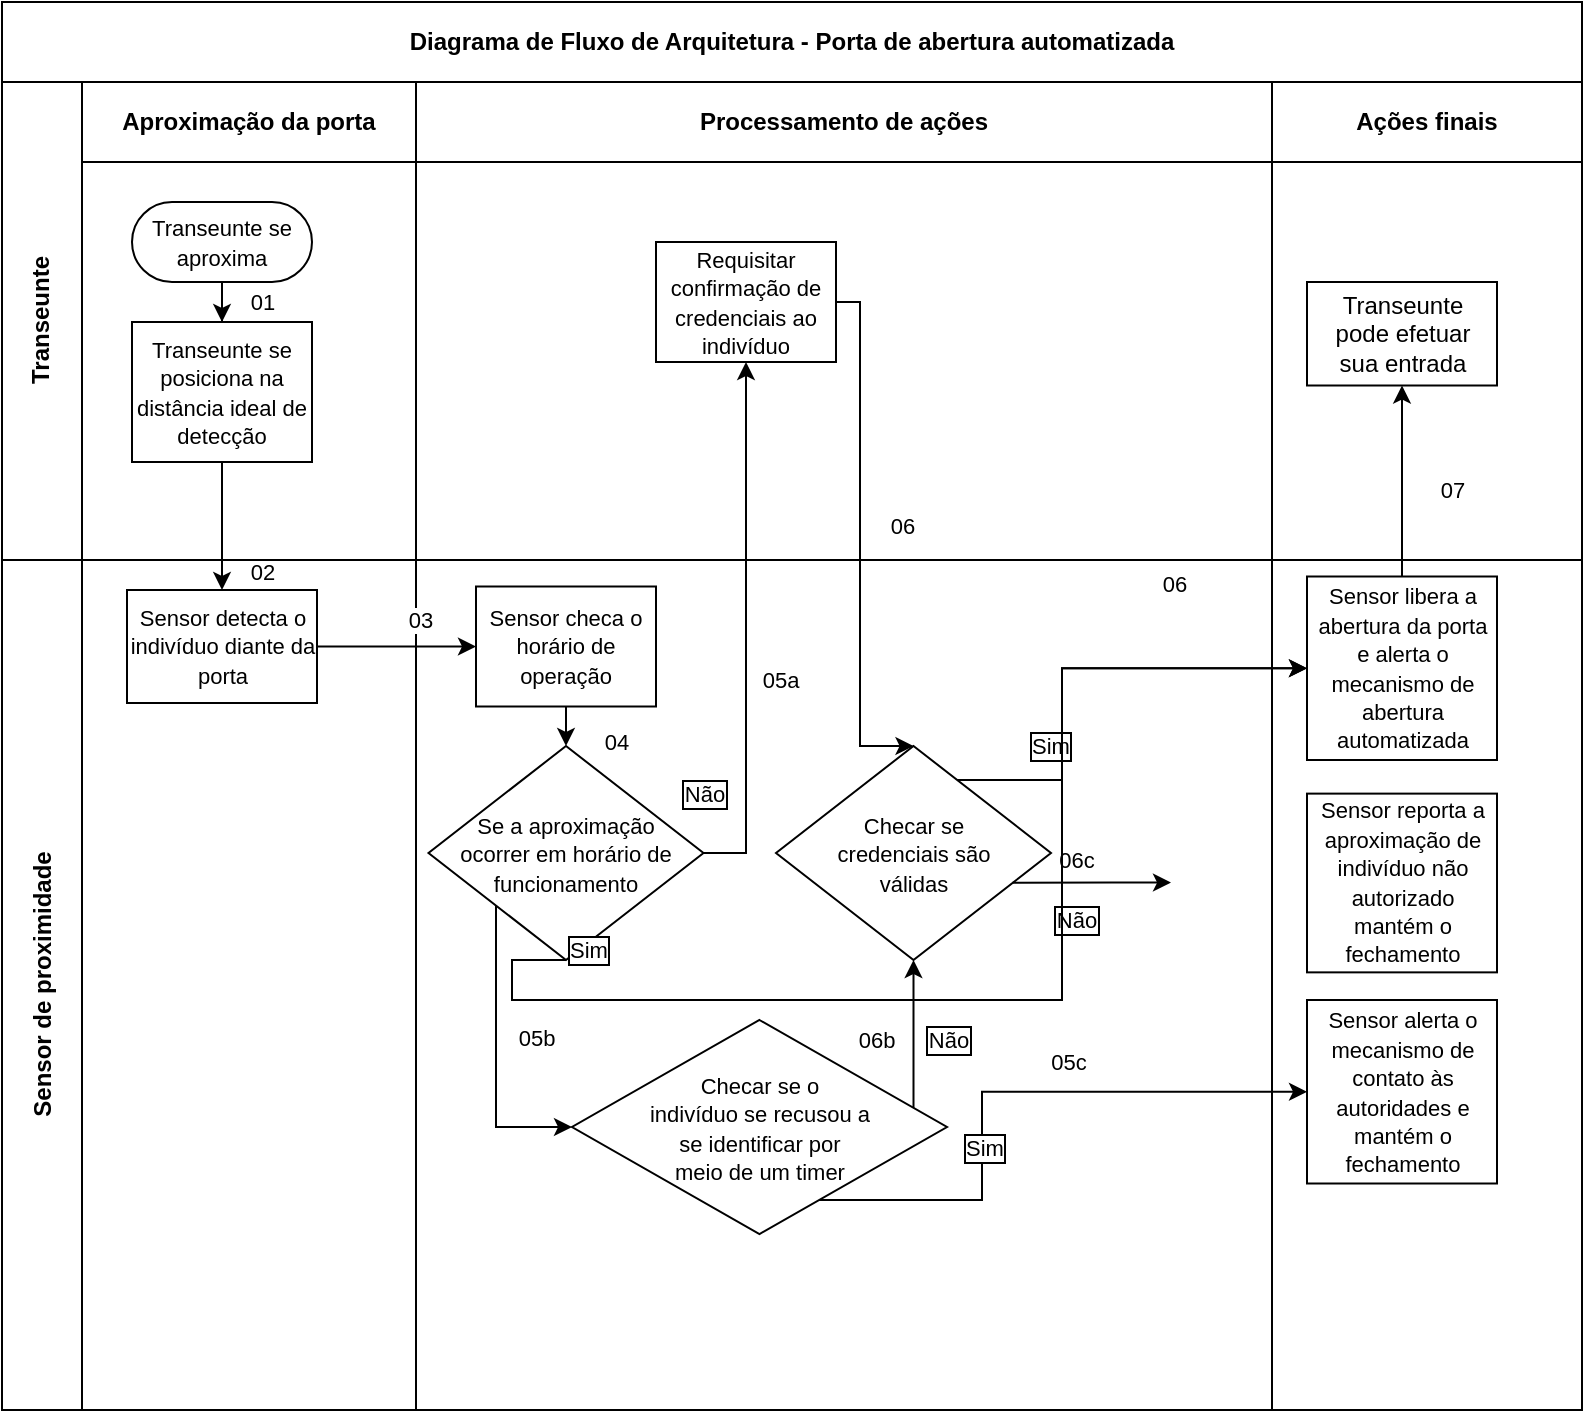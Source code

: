 <mxfile version="13.6.4" type="github">
  <diagram id="kgpKYQtTHZ0yAKxKKP6v" name="Page-1">
    <mxGraphModel dx="1422" dy="797" grid="1" gridSize="10" guides="1" tooltips="1" connect="1" arrows="1" fold="1" page="1" pageScale="1" pageWidth="850" pageHeight="1100" math="0" shadow="0">
      <root>
        <mxCell id="0" />
        <mxCell id="1" parent="0" />
        <mxCell id="3nuBFxr9cyL0pnOWT2aG-1" value="Diagrama de Fluxo de Arquitetura - Porta de abertura automatizada" style="shape=table;childLayout=tableLayout;rowLines=0;columnLines=0;startSize=40;html=1;whiteSpace=wrap;collapsible=0;recursiveResize=0;expand=0;fontStyle=1" parent="1" vertex="1">
          <mxGeometry x="30" y="100" width="790" height="704" as="geometry" />
        </mxCell>
        <mxCell id="3nuBFxr9cyL0pnOWT2aG-2" value="" style="edgeStyle=orthogonalEdgeStyle;rounded=0;orthogonalLoop=1;jettySize=auto;html=1;" parent="3nuBFxr9cyL0pnOWT2aG-1" source="3nuBFxr9cyL0pnOWT2aG-7" target="3nuBFxr9cyL0pnOWT2aG-17" edge="1">
          <mxGeometry relative="1" as="geometry" />
        </mxCell>
        <mxCell id="zc3OXPmS9KC0s0hsTYdk-38" value="02" style="edgeLabel;html=1;align=center;verticalAlign=middle;resizable=0;points=[];" vertex="1" connectable="0" parent="3nuBFxr9cyL0pnOWT2aG-2">
          <mxGeometry x="0.306" relative="1" as="geometry">
            <mxPoint x="20" y="12.44" as="offset" />
          </mxGeometry>
        </mxCell>
        <mxCell id="3nuBFxr9cyL0pnOWT2aG-3" value="&lt;div&gt;Transeunte&lt;/div&gt;" style="swimlane;horizontal=0;points=[[0,0.5],[1,0.5]];portConstraint=eastwest;startSize=40;html=1;whiteSpace=wrap;collapsible=0;recursiveResize=0;expand=0;" parent="3nuBFxr9cyL0pnOWT2aG-1" vertex="1">
          <mxGeometry y="40" width="790" height="239" as="geometry" />
        </mxCell>
        <mxCell id="3nuBFxr9cyL0pnOWT2aG-4" value="Aproximação da porta" style="swimlane;connectable=0;startSize=40;html=1;whiteSpace=wrap;collapsible=0;recursiveResize=0;expand=0;" parent="3nuBFxr9cyL0pnOWT2aG-3" vertex="1">
          <mxGeometry x="40" width="167" height="239" as="geometry" />
        </mxCell>
        <mxCell id="3nuBFxr9cyL0pnOWT2aG-5" style="edgeStyle=orthogonalEdgeStyle;rounded=0;orthogonalLoop=1;jettySize=auto;html=1;" parent="3nuBFxr9cyL0pnOWT2aG-4" source="3nuBFxr9cyL0pnOWT2aG-6" target="3nuBFxr9cyL0pnOWT2aG-7" edge="1">
          <mxGeometry relative="1" as="geometry" />
        </mxCell>
        <mxCell id="zc3OXPmS9KC0s0hsTYdk-37" value="01" style="edgeLabel;html=1;align=center;verticalAlign=middle;resizable=0;points=[];labelBorderColor=none;" vertex="1" connectable="0" parent="3nuBFxr9cyL0pnOWT2aG-5">
          <mxGeometry x="0.508" y="1" relative="1" as="geometry">
            <mxPoint x="19" y="4.65" as="offset" />
          </mxGeometry>
        </mxCell>
        <mxCell id="3nuBFxr9cyL0pnOWT2aG-6" value="&lt;font style=&quot;font-size: 11px&quot;&gt;Transeunte se aproxima&lt;/font&gt;" style="rounded=1;whiteSpace=wrap;html=1;arcSize=50;" parent="3nuBFxr9cyL0pnOWT2aG-4" vertex="1">
          <mxGeometry x="25" y="60" width="90" height="40" as="geometry" />
        </mxCell>
        <mxCell id="3nuBFxr9cyL0pnOWT2aG-7" value="&lt;font style=&quot;font-size: 11px&quot;&gt;Transeunte se posiciona na distância ideal de detecção&lt;/font&gt;" style="rounded=0;whiteSpace=wrap;html=1;" parent="3nuBFxr9cyL0pnOWT2aG-4" vertex="1">
          <mxGeometry x="25" y="120" width="90" height="70" as="geometry" />
        </mxCell>
        <mxCell id="3nuBFxr9cyL0pnOWT2aG-8" value="Processamento de ações" style="swimlane;connectable=0;startSize=40;html=1;whiteSpace=wrap;collapsible=0;recursiveResize=0;expand=0;" parent="3nuBFxr9cyL0pnOWT2aG-3" vertex="1">
          <mxGeometry x="207" width="428" height="239" as="geometry" />
        </mxCell>
        <mxCell id="zc3OXPmS9KC0s0hsTYdk-14" value="&lt;font style=&quot;font-size: 11px&quot;&gt;Requisitar confirmação de credenciais ao indivíduo&lt;/font&gt;" style="rounded=0;whiteSpace=wrap;html=1;" vertex="1" parent="3nuBFxr9cyL0pnOWT2aG-8">
          <mxGeometry x="120" y="80" width="90" height="60" as="geometry" />
        </mxCell>
        <mxCell id="3nuBFxr9cyL0pnOWT2aG-11" value="Ações finais" style="swimlane;connectable=0;startSize=40;html=1;whiteSpace=wrap;collapsible=0;recursiveResize=0;expand=0;" parent="3nuBFxr9cyL0pnOWT2aG-3" vertex="1">
          <mxGeometry x="635" width="155" height="239" as="geometry" />
        </mxCell>
        <mxCell id="zc3OXPmS9KC0s0hsTYdk-35" value="&lt;div&gt;Transeunte&lt;/div&gt;&lt;div&gt; pode efetuar&lt;/div&gt;&lt;div&gt; sua entrada&lt;/div&gt;" style="rounded=0;whiteSpace=wrap;html=1;" vertex="1" parent="3nuBFxr9cyL0pnOWT2aG-11">
          <mxGeometry x="17.5" y="100" width="95" height="51.75" as="geometry" />
        </mxCell>
        <mxCell id="3nuBFxr9cyL0pnOWT2aG-15" value="&lt;div&gt;Sensor de proximidade&lt;/div&gt;" style="swimlane;horizontal=0;points=[[0,0.5],[1,0.5]];portConstraint=eastwest;startSize=40;html=1;whiteSpace=wrap;collapsible=0;recursiveResize=0;expand=0;" parent="3nuBFxr9cyL0pnOWT2aG-1" vertex="1">
          <mxGeometry y="279" width="790" height="425" as="geometry" />
        </mxCell>
        <mxCell id="3nuBFxr9cyL0pnOWT2aG-16" value="" style="swimlane;connectable=0;startSize=0;html=1;whiteSpace=wrap;collapsible=0;recursiveResize=0;expand=0;" parent="3nuBFxr9cyL0pnOWT2aG-15" vertex="1">
          <mxGeometry x="40" width="167" height="425" as="geometry" />
        </mxCell>
        <mxCell id="3nuBFxr9cyL0pnOWT2aG-17" value="&lt;font style=&quot;font-size: 11px&quot;&gt;Sensor detecta o indivíduo diante da porta&lt;/font&gt;" style="rounded=0;whiteSpace=wrap;html=1;" parent="3nuBFxr9cyL0pnOWT2aG-16" vertex="1">
          <mxGeometry x="22.5" y="15.0" width="95" height="56.5" as="geometry" />
        </mxCell>
        <mxCell id="3nuBFxr9cyL0pnOWT2aG-18" value="" style="swimlane;connectable=0;startSize=0;html=1;whiteSpace=wrap;collapsible=0;recursiveResize=0;expand=0;" parent="3nuBFxr9cyL0pnOWT2aG-15" vertex="1">
          <mxGeometry x="207" width="428" height="425" as="geometry" />
        </mxCell>
        <mxCell id="zc3OXPmS9KC0s0hsTYdk-5" style="edgeStyle=orthogonalEdgeStyle;rounded=0;orthogonalLoop=1;jettySize=auto;html=1;exitX=0.5;exitY=1;exitDx=0;exitDy=0;entryX=0.5;entryY=0;entryDx=0;entryDy=0;" edge="1" parent="3nuBFxr9cyL0pnOWT2aG-18" source="3nuBFxr9cyL0pnOWT2aG-9" target="zc3OXPmS9KC0s0hsTYdk-2">
          <mxGeometry relative="1" as="geometry" />
        </mxCell>
        <mxCell id="zc3OXPmS9KC0s0hsTYdk-40" value="04" style="edgeLabel;html=1;align=center;verticalAlign=middle;resizable=0;points=[];" vertex="1" connectable="0" parent="zc3OXPmS9KC0s0hsTYdk-5">
          <mxGeometry x="-0.567" relative="1" as="geometry">
            <mxPoint x="25" y="12.56" as="offset" />
          </mxGeometry>
        </mxCell>
        <mxCell id="zc3OXPmS9KC0s0hsTYdk-28" style="edgeStyle=orthogonalEdgeStyle;rounded=0;orthogonalLoop=1;jettySize=auto;html=1;exitX=0;exitY=0.5;exitDx=0;exitDy=0;entryX=0;entryY=0.5;entryDx=0;entryDy=0;" edge="1" parent="3nuBFxr9cyL0pnOWT2aG-18" source="zc3OXPmS9KC0s0hsTYdk-2" target="zc3OXPmS9KC0s0hsTYdk-25">
          <mxGeometry relative="1" as="geometry">
            <Array as="points">
              <mxPoint x="40" y="147" />
              <mxPoint x="40" y="284" />
            </Array>
          </mxGeometry>
        </mxCell>
        <mxCell id="zc3OXPmS9KC0s0hsTYdk-42" value="05b" style="edgeLabel;html=1;align=center;verticalAlign=middle;resizable=0;points=[];" vertex="1" connectable="0" parent="zc3OXPmS9KC0s0hsTYdk-28">
          <mxGeometry x="0.202" relative="1" as="geometry">
            <mxPoint x="20" as="offset" />
          </mxGeometry>
        </mxCell>
        <mxCell id="3nuBFxr9cyL0pnOWT2aG-9" value="&lt;font style=&quot;font-size: 11px&quot;&gt;Sensor checa o horário de operação&lt;/font&gt;" style="rounded=0;whiteSpace=wrap;html=1;" parent="3nuBFxr9cyL0pnOWT2aG-18" vertex="1">
          <mxGeometry x="30" y="13.25" width="90" height="60" as="geometry" />
        </mxCell>
        <mxCell id="zc3OXPmS9KC0s0hsTYdk-2" value="&lt;div&gt;&lt;font style=&quot;font-size: 11px&quot;&gt;Se a aproximação &lt;br&gt;&lt;/font&gt;&lt;/div&gt;&lt;div&gt;&lt;font style=&quot;font-size: 11px&quot;&gt;ocorrer em horário de funcionamento&lt;/font&gt;&lt;/div&gt;" style="rhombus;whiteSpace=wrap;html=1;" vertex="1" parent="3nuBFxr9cyL0pnOWT2aG-18">
          <mxGeometry x="6.25" y="93" width="137.5" height="107" as="geometry" />
        </mxCell>
        <mxCell id="zc3OXPmS9KC0s0hsTYdk-18" value="&lt;div&gt;&lt;font style=&quot;font-size: 11px&quot;&gt;Checar se &lt;br&gt;&lt;/font&gt;&lt;/div&gt;&lt;div&gt;&lt;font style=&quot;font-size: 11px&quot;&gt;credenciais são &lt;br&gt;&lt;/font&gt;&lt;/div&gt;&lt;div&gt;&lt;font style=&quot;font-size: 11px&quot;&gt;válidas&lt;/font&gt;&lt;/div&gt;" style="rhombus;whiteSpace=wrap;html=1;" vertex="1" parent="3nuBFxr9cyL0pnOWT2aG-18">
          <mxGeometry x="180" y="93" width="137.5" height="107" as="geometry" />
        </mxCell>
        <mxCell id="zc3OXPmS9KC0s0hsTYdk-29" style="edgeStyle=orthogonalEdgeStyle;rounded=0;orthogonalLoop=1;jettySize=auto;html=1;entryX=0.5;entryY=1;entryDx=0;entryDy=0;" edge="1" parent="3nuBFxr9cyL0pnOWT2aG-18" source="zc3OXPmS9KC0s0hsTYdk-25" target="zc3OXPmS9KC0s0hsTYdk-18">
          <mxGeometry relative="1" as="geometry">
            <Array as="points">
              <mxPoint x="249" y="230" />
            </Array>
          </mxGeometry>
        </mxCell>
        <mxCell id="zc3OXPmS9KC0s0hsTYdk-30" value="Não" style="edgeLabel;html=1;align=center;verticalAlign=middle;resizable=0;points=[];labelBorderColor=#000000;" vertex="1" connectable="0" parent="zc3OXPmS9KC0s0hsTYdk-29">
          <mxGeometry x="-0.368" relative="1" as="geometry">
            <mxPoint x="16.69" y="-10.64" as="offset" />
          </mxGeometry>
        </mxCell>
        <mxCell id="zc3OXPmS9KC0s0hsTYdk-46" value="06b" style="edgeLabel;html=1;align=center;verticalAlign=middle;resizable=0;points=[];" vertex="1" connectable="0" parent="zc3OXPmS9KC0s0hsTYdk-29">
          <mxGeometry x="-0.163" relative="1" as="geometry">
            <mxPoint x="-18.8" y="-3.17" as="offset" />
          </mxGeometry>
        </mxCell>
        <mxCell id="zc3OXPmS9KC0s0hsTYdk-33" style="edgeStyle=orthogonalEdgeStyle;rounded=0;orthogonalLoop=1;jettySize=auto;html=1;entryX=0;entryY=0.5;entryDx=0;entryDy=0;" edge="1" parent="3nuBFxr9cyL0pnOWT2aG-18">
          <mxGeometry relative="1" as="geometry">
            <mxPoint x="298.199" y="161.32" as="sourcePoint" />
            <mxPoint x="377.5" y="161.295" as="targetPoint" />
            <Array as="points">
              <mxPoint x="348" y="160.8" />
            </Array>
          </mxGeometry>
        </mxCell>
        <mxCell id="zc3OXPmS9KC0s0hsTYdk-34" value="Não" style="edgeLabel;html=1;align=center;verticalAlign=middle;resizable=0;points=[];labelBorderColor=#000000;" vertex="1" connectable="0" parent="zc3OXPmS9KC0s0hsTYdk-33">
          <mxGeometry x="-0.415" y="-1" relative="1" as="geometry">
            <mxPoint x="8.6" y="17.68" as="offset" />
          </mxGeometry>
        </mxCell>
        <mxCell id="zc3OXPmS9KC0s0hsTYdk-48" value="06c" style="edgeLabel;html=1;align=center;verticalAlign=middle;resizable=0;points=[];" vertex="1" connectable="0" parent="zc3OXPmS9KC0s0hsTYdk-33">
          <mxGeometry x="-0.334" y="-1" relative="1" as="geometry">
            <mxPoint x="5.4" y="-12.32" as="offset" />
          </mxGeometry>
        </mxCell>
        <mxCell id="zc3OXPmS9KC0s0hsTYdk-25" value="&lt;div&gt;&lt;font style=&quot;font-size: 11px&quot;&gt;Checar se o &lt;br&gt;&lt;/font&gt;&lt;/div&gt;&lt;div&gt;&lt;font style=&quot;font-size: 11px&quot;&gt;indivíduo se recusou a &lt;br&gt;&lt;/font&gt;&lt;/div&gt;&lt;div&gt;&lt;font style=&quot;font-size: 11px&quot;&gt;se identificar por &lt;br&gt;&lt;/font&gt;&lt;/div&gt;&lt;div&gt;&lt;font style=&quot;font-size: 11px&quot;&gt;meio de um timer&lt;/font&gt;&lt;/div&gt;" style="rhombus;whiteSpace=wrap;html=1;" vertex="1" parent="3nuBFxr9cyL0pnOWT2aG-18">
          <mxGeometry x="78" y="230" width="187.5" height="107" as="geometry" />
        </mxCell>
        <mxCell id="3nuBFxr9cyL0pnOWT2aG-23" value="" style="swimlane;connectable=0;startSize=0;html=1;whiteSpace=wrap;collapsible=0;recursiveResize=0;expand=0;" parent="3nuBFxr9cyL0pnOWT2aG-15" vertex="1">
          <mxGeometry x="635" width="155" height="425" as="geometry" />
        </mxCell>
        <mxCell id="zc3OXPmS9KC0s0hsTYdk-9" value="&lt;font style=&quot;font-size: 11px&quot;&gt;Sensor libera a abertura da porta e alerta o mecanismo de abertura automatizada&lt;/font&gt;" style="rounded=0;whiteSpace=wrap;html=1;" vertex="1" parent="3nuBFxr9cyL0pnOWT2aG-23">
          <mxGeometry x="17.5" y="8.25" width="95" height="91.75" as="geometry" />
        </mxCell>
        <mxCell id="zc3OXPmS9KC0s0hsTYdk-11" value="&lt;font style=&quot;font-size: 11px&quot;&gt;Sensor reporta a aproximação de indivíduo não autorizado mantém o fechamento&lt;br&gt;&lt;/font&gt;" style="rounded=0;whiteSpace=wrap;html=1;" vertex="1" parent="3nuBFxr9cyL0pnOWT2aG-23">
          <mxGeometry x="17.5" y="116.81" width="95" height="89.37" as="geometry" />
        </mxCell>
        <mxCell id="zc3OXPmS9KC0s0hsTYdk-12" value="&lt;font style=&quot;font-size: 11px&quot;&gt;Sensor alerta o mecanismo de contato às autoridades e mantém o fechamento&lt;/font&gt;" style="rounded=0;whiteSpace=wrap;html=1;" vertex="1" parent="3nuBFxr9cyL0pnOWT2aG-23">
          <mxGeometry x="17.5" y="220" width="95" height="91.75" as="geometry" />
        </mxCell>
        <mxCell id="zc3OXPmS9KC0s0hsTYdk-10" style="edgeStyle=orthogonalEdgeStyle;rounded=0;orthogonalLoop=1;jettySize=auto;html=1;entryX=0;entryY=0.5;entryDx=0;entryDy=0;" edge="1" parent="3nuBFxr9cyL0pnOWT2aG-15" source="3nuBFxr9cyL0pnOWT2aG-17" target="3nuBFxr9cyL0pnOWT2aG-9">
          <mxGeometry relative="1" as="geometry" />
        </mxCell>
        <mxCell id="zc3OXPmS9KC0s0hsTYdk-39" value="&lt;div&gt;03&lt;/div&gt;" style="edgeLabel;html=1;align=center;verticalAlign=middle;resizable=0;points=[];" vertex="1" connectable="0" parent="zc3OXPmS9KC0s0hsTYdk-10">
          <mxGeometry x="0.289" y="1" relative="1" as="geometry">
            <mxPoint y="-12.29" as="offset" />
          </mxGeometry>
        </mxCell>
        <mxCell id="zc3OXPmS9KC0s0hsTYdk-20" style="edgeStyle=orthogonalEdgeStyle;rounded=0;orthogonalLoop=1;jettySize=auto;html=1;entryX=0;entryY=0.5;entryDx=0;entryDy=0;" edge="1" parent="3nuBFxr9cyL0pnOWT2aG-15" source="zc3OXPmS9KC0s0hsTYdk-18" target="zc3OXPmS9KC0s0hsTYdk-9">
          <mxGeometry relative="1" as="geometry">
            <Array as="points">
              <mxPoint x="530" y="110" />
              <mxPoint x="530" y="54" />
            </Array>
          </mxGeometry>
        </mxCell>
        <mxCell id="zc3OXPmS9KC0s0hsTYdk-23" value="Sim" style="edgeLabel;html=1;align=center;verticalAlign=middle;resizable=0;points=[];labelBorderColor=#000000;" vertex="1" connectable="0" parent="zc3OXPmS9KC0s0hsTYdk-20">
          <mxGeometry x="-0.797" y="1" relative="1" as="geometry">
            <mxPoint x="23" y="-16" as="offset" />
          </mxGeometry>
        </mxCell>
        <mxCell id="zc3OXPmS9KC0s0hsTYdk-21" style="edgeStyle=orthogonalEdgeStyle;rounded=0;orthogonalLoop=1;jettySize=auto;html=1;exitX=0.5;exitY=1;exitDx=0;exitDy=0;entryX=0;entryY=0.5;entryDx=0;entryDy=0;" edge="1" parent="3nuBFxr9cyL0pnOWT2aG-15" source="zc3OXPmS9KC0s0hsTYdk-2" target="zc3OXPmS9KC0s0hsTYdk-9">
          <mxGeometry relative="1" as="geometry">
            <Array as="points">
              <mxPoint x="255" y="220" />
              <mxPoint x="530" y="220" />
              <mxPoint x="530" y="54" />
            </Array>
          </mxGeometry>
        </mxCell>
        <mxCell id="zc3OXPmS9KC0s0hsTYdk-22" value="Sim" style="edgeLabel;html=1;align=center;verticalAlign=middle;resizable=0;points=[];labelBorderColor=#000000;" vertex="1" connectable="0" parent="zc3OXPmS9KC0s0hsTYdk-21">
          <mxGeometry x="-0.952" relative="1" as="geometry">
            <mxPoint x="25" y="-5.49" as="offset" />
          </mxGeometry>
        </mxCell>
        <mxCell id="zc3OXPmS9KC0s0hsTYdk-47" value="06" style="edgeLabel;html=1;align=center;verticalAlign=middle;resizable=0;points=[];" vertex="1" connectable="0" parent="zc3OXPmS9KC0s0hsTYdk-21">
          <mxGeometry x="0.777" y="1" relative="1" as="geometry">
            <mxPoint x="1" y="-41" as="offset" />
          </mxGeometry>
        </mxCell>
        <mxCell id="zc3OXPmS9KC0s0hsTYdk-31" style="edgeStyle=orthogonalEdgeStyle;rounded=0;orthogonalLoop=1;jettySize=auto;html=1;entryX=0;entryY=0.5;entryDx=0;entryDy=0;" edge="1" parent="3nuBFxr9cyL0pnOWT2aG-15" source="zc3OXPmS9KC0s0hsTYdk-25" target="zc3OXPmS9KC0s0hsTYdk-12">
          <mxGeometry relative="1" as="geometry">
            <Array as="points">
              <mxPoint x="490" y="320" />
              <mxPoint x="490" y="266" />
            </Array>
          </mxGeometry>
        </mxCell>
        <mxCell id="zc3OXPmS9KC0s0hsTYdk-32" value="Sim" style="edgeLabel;html=1;align=center;verticalAlign=middle;resizable=0;points=[];labelBorderColor=#000000;" vertex="1" connectable="0" parent="zc3OXPmS9KC0s0hsTYdk-31">
          <mxGeometry x="-0.42" y="-1" relative="1" as="geometry">
            <mxPoint y="-21" as="offset" />
          </mxGeometry>
        </mxCell>
        <mxCell id="zc3OXPmS9KC0s0hsTYdk-43" value="05c" style="edgeLabel;html=1;align=center;verticalAlign=middle;resizable=0;points=[];" vertex="1" connectable="0" parent="zc3OXPmS9KC0s0hsTYdk-31">
          <mxGeometry x="-0.255" relative="1" as="geometry">
            <mxPoint x="42.9" y="-40" as="offset" />
          </mxGeometry>
        </mxCell>
        <mxCell id="zc3OXPmS9KC0s0hsTYdk-15" style="edgeStyle=orthogonalEdgeStyle;rounded=0;orthogonalLoop=1;jettySize=auto;html=1;entryX=0.5;entryY=1;entryDx=0;entryDy=0;exitX=1;exitY=0.5;exitDx=0;exitDy=0;" edge="1" parent="3nuBFxr9cyL0pnOWT2aG-1" source="zc3OXPmS9KC0s0hsTYdk-2" target="zc3OXPmS9KC0s0hsTYdk-14">
          <mxGeometry relative="1" as="geometry" />
        </mxCell>
        <mxCell id="zc3OXPmS9KC0s0hsTYdk-16" value="Não" style="edgeLabel;html=1;align=center;verticalAlign=middle;resizable=0;points=[];labelBorderColor=#000000;" vertex="1" connectable="0" parent="zc3OXPmS9KC0s0hsTYdk-15">
          <mxGeometry x="-0.758" relative="1" as="geometry">
            <mxPoint x="-21.25" y="-18.86" as="offset" />
          </mxGeometry>
        </mxCell>
        <mxCell id="zc3OXPmS9KC0s0hsTYdk-41" value="05a" style="edgeLabel;html=1;align=center;verticalAlign=middle;resizable=0;points=[];" vertex="1" connectable="0" parent="zc3OXPmS9KC0s0hsTYdk-15">
          <mxGeometry x="-0.909" relative="1" as="geometry">
            <mxPoint x="25.85" y="-86.51" as="offset" />
          </mxGeometry>
        </mxCell>
        <mxCell id="zc3OXPmS9KC0s0hsTYdk-19" style="edgeStyle=orthogonalEdgeStyle;rounded=0;orthogonalLoop=1;jettySize=auto;html=1;entryX=0.5;entryY=0;entryDx=0;entryDy=0;" edge="1" parent="3nuBFxr9cyL0pnOWT2aG-1" source="zc3OXPmS9KC0s0hsTYdk-14" target="zc3OXPmS9KC0s0hsTYdk-18">
          <mxGeometry relative="1" as="geometry">
            <Array as="points">
              <mxPoint x="429" y="150" />
            </Array>
          </mxGeometry>
        </mxCell>
        <mxCell id="zc3OXPmS9KC0s0hsTYdk-45" value="06" style="edgeLabel;html=1;align=center;verticalAlign=middle;resizable=0;points=[];" vertex="1" connectable="0" parent="zc3OXPmS9KC0s0hsTYdk-19">
          <mxGeometry x="-0.244" y="1" relative="1" as="geometry">
            <mxPoint x="20.21" y="25.2" as="offset" />
          </mxGeometry>
        </mxCell>
        <mxCell id="zc3OXPmS9KC0s0hsTYdk-36" style="edgeStyle=orthogonalEdgeStyle;rounded=0;orthogonalLoop=1;jettySize=auto;html=1;entryX=0.5;entryY=1;entryDx=0;entryDy=0;" edge="1" parent="3nuBFxr9cyL0pnOWT2aG-1" source="zc3OXPmS9KC0s0hsTYdk-9" target="zc3OXPmS9KC0s0hsTYdk-35">
          <mxGeometry relative="1" as="geometry" />
        </mxCell>
        <mxCell id="zc3OXPmS9KC0s0hsTYdk-49" value="07" style="edgeLabel;html=1;align=center;verticalAlign=middle;resizable=0;points=[];" vertex="1" connectable="0" parent="zc3OXPmS9KC0s0hsTYdk-36">
          <mxGeometry x="-0.248" relative="1" as="geometry">
            <mxPoint x="25" y="-7.05" as="offset" />
          </mxGeometry>
        </mxCell>
      </root>
    </mxGraphModel>
  </diagram>
</mxfile>
